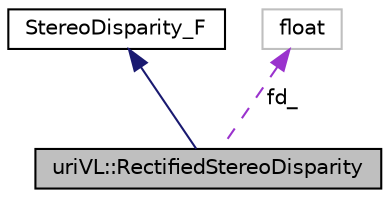 digraph "uriVL::RectifiedStereoDisparity"
{
  edge [fontname="Helvetica",fontsize="10",labelfontname="Helvetica",labelfontsize="10"];
  node [fontname="Helvetica",fontsize="10",shape=record];
  Node1 [label="uriVL::RectifiedStereoDisparity",height=0.2,width=0.4,color="black", fillcolor="grey75", style="filled", fontcolor="black"];
  Node2 -> Node1 [dir="back",color="midnightblue",fontsize="10",style="solid",fontname="Helvetica"];
  Node2 [label="StereoDisparity_F",height=0.2,width=0.4,color="black", fillcolor="white", style="filled",URL="$classStereoDisparity__F.html"];
  Node3 -> Node1 [dir="back",color="darkorchid3",fontsize="10",style="dashed",label=" fd_" ,fontname="Helvetica"];
  Node3 [label="float",height=0.2,width=0.4,color="grey75", fillcolor="white", style="filled"];
}
